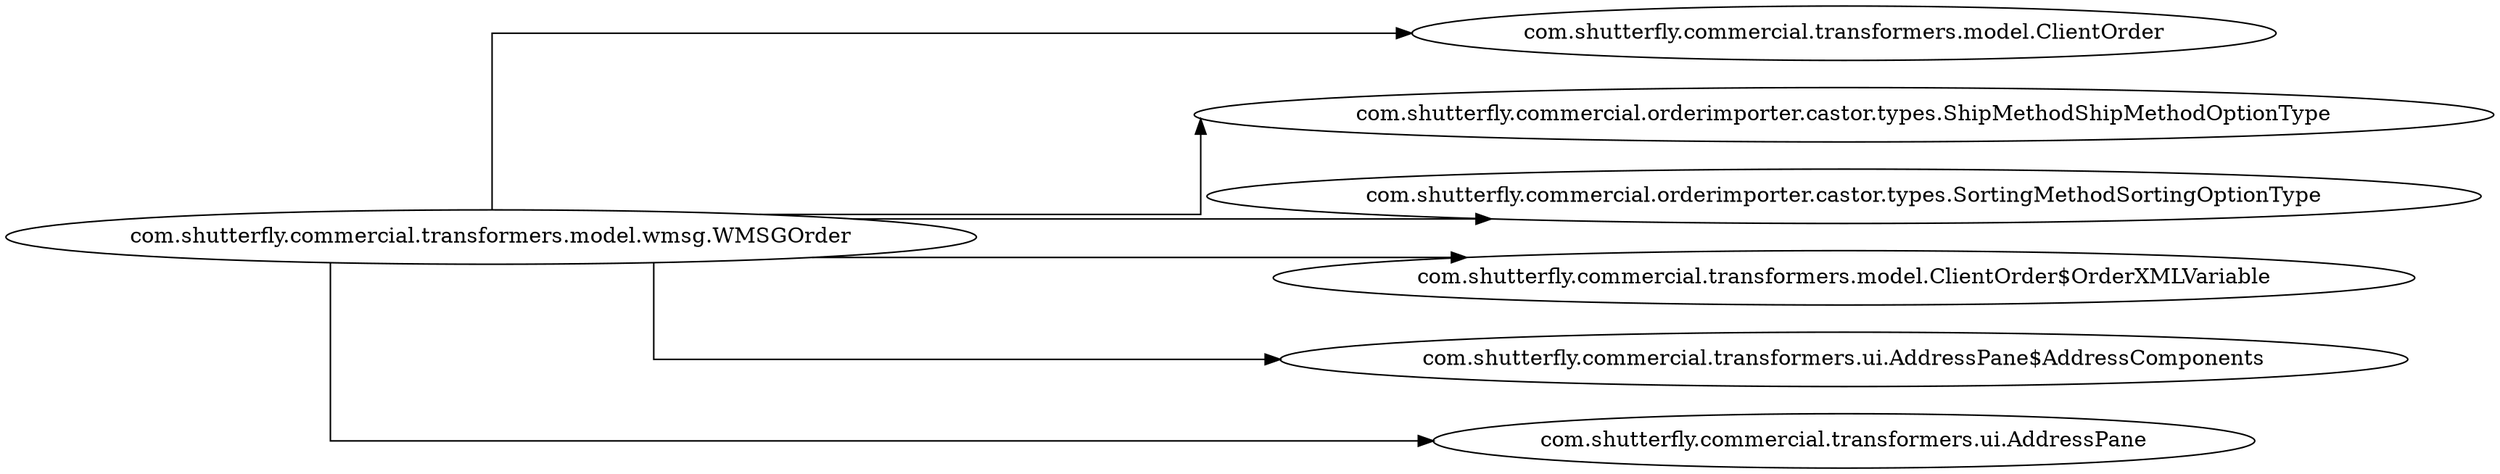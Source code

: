 digraph dependencyGraph {
 concentrate=true;
 rankdir="LR"; 
ranksep="2.0";
"com.shutterfly.commercial.transformers.model.wmsg.WMSGOrder"; 
"com.shutterfly.commercial.transformers.model.wmsg.WMSGOrder"->"com.shutterfly.commercial.transformers.model.ClientOrder";
"com.shutterfly.commercial.transformers.model.wmsg.WMSGOrder"->"com.shutterfly.commercial.orderimporter.castor.types.ShipMethodShipMethodOptionType";
"com.shutterfly.commercial.transformers.model.wmsg.WMSGOrder"->"com.shutterfly.commercial.orderimporter.castor.types.SortingMethodSortingOptionType";
"com.shutterfly.commercial.transformers.model.wmsg.WMSGOrder"->"com.shutterfly.commercial.transformers.model.ClientOrder$OrderXMLVariable";
"com.shutterfly.commercial.transformers.model.wmsg.WMSGOrder"->"com.shutterfly.commercial.transformers.ui.AddressPane$AddressComponents";
"com.shutterfly.commercial.transformers.model.wmsg.WMSGOrder"->"com.shutterfly.commercial.transformers.ui.AddressPane";
splines="ortho";
}